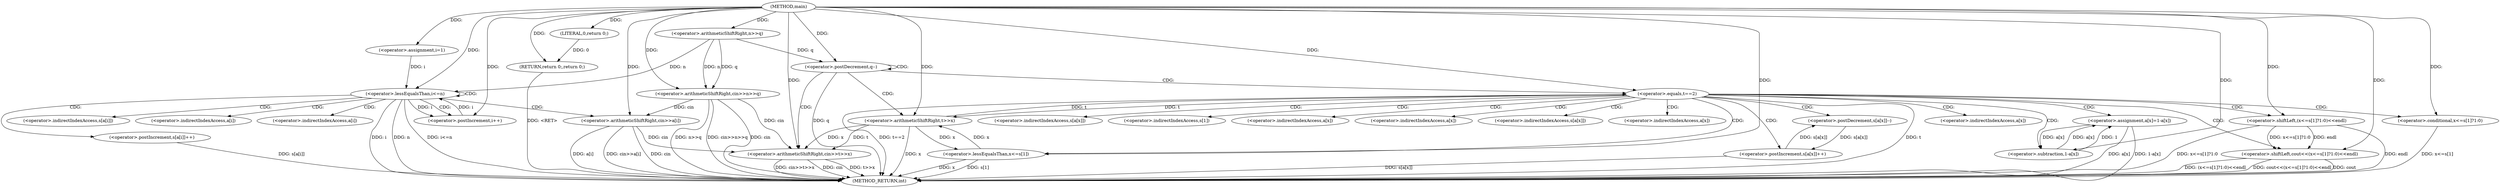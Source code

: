 digraph "main" {  
"1000101" [label = "(METHOD,main)" ]
"1000187" [label = "(METHOD_RETURN,int)" ]
"1000110" [label = "(<operator>.arithmeticShiftRight,cin>>n>>q)" ]
"1000185" [label = "(RETURN,return 0;,return 0;)" ]
"1000116" [label = "(<operator>.assignment,i=1)" ]
"1000119" [label = "(<operator>.lessEqualsThan,i<=n)" ]
"1000122" [label = "(<operator>.postIncrement,i++)" ]
"1000137" [label = "(<operator>.postDecrement,q--)" ]
"1000186" [label = "(LITERAL,0,return 0;)" ]
"1000112" [label = "(<operator>.arithmeticShiftRight,n>>q)" ]
"1000125" [label = "(<operator>.arithmeticShiftRight,cin>>a[i])" ]
"1000130" [label = "(<operator>.postIncrement,s[a[i]]++)" ]
"1000140" [label = "(<operator>.arithmeticShiftRight,cin>>t>>x)" ]
"1000146" [label = "(<operator>.equals,t==2)" ]
"1000149" [label = "(<operator>.shiftLeft,cout<<(x<=s[1]?1:0)<<endl)" ]
"1000142" [label = "(<operator>.arithmeticShiftRight,t>>x)" ]
"1000151" [label = "(<operator>.shiftLeft,(x<=s[1]?1:0)<<endl)" ]
"1000163" [label = "(<operator>.postDecrement,s[a[x]]--)" ]
"1000152" [label = "(<operator>.conditional,x<=s[1]?1:0)" ]
"1000170" [label = "(<operator>.assignment,a[x]=1-a[x])" ]
"1000179" [label = "(<operator>.postIncrement,s[a[x]]++)" ]
"1000153" [label = "(<operator>.lessEqualsThan,x<=s[1])" ]
"1000174" [label = "(<operator>.subtraction,1-a[x])" ]
"1000127" [label = "(<operator>.indirectIndexAccess,a[i])" ]
"1000131" [label = "(<operator>.indirectIndexAccess,s[a[i]])" ]
"1000133" [label = "(<operator>.indirectIndexAccess,a[i])" ]
"1000164" [label = "(<operator>.indirectIndexAccess,s[a[x]])" ]
"1000155" [label = "(<operator>.indirectIndexAccess,s[1])" ]
"1000166" [label = "(<operator>.indirectIndexAccess,a[x])" ]
"1000171" [label = "(<operator>.indirectIndexAccess,a[x])" ]
"1000180" [label = "(<operator>.indirectIndexAccess,s[a[x]])" ]
"1000176" [label = "(<operator>.indirectIndexAccess,a[x])" ]
"1000182" [label = "(<operator>.indirectIndexAccess,a[x])" ]
  "1000110" -> "1000187"  [ label = "DDG: cin"] 
  "1000110" -> "1000187"  [ label = "DDG: n>>q"] 
  "1000110" -> "1000187"  [ label = "DDG: cin>>n>>q"] 
  "1000119" -> "1000187"  [ label = "DDG: i"] 
  "1000119" -> "1000187"  [ label = "DDG: n"] 
  "1000119" -> "1000187"  [ label = "DDG: i<=n"] 
  "1000137" -> "1000187"  [ label = "DDG: q"] 
  "1000140" -> "1000187"  [ label = "DDG: cin"] 
  "1000142" -> "1000187"  [ label = "DDG: x"] 
  "1000140" -> "1000187"  [ label = "DDG: t>>x"] 
  "1000140" -> "1000187"  [ label = "DDG: cin>>t>>x"] 
  "1000146" -> "1000187"  [ label = "DDG: t"] 
  "1000146" -> "1000187"  [ label = "DDG: t==2"] 
  "1000170" -> "1000187"  [ label = "DDG: a[x]"] 
  "1000170" -> "1000187"  [ label = "DDG: 1-a[x]"] 
  "1000179" -> "1000187"  [ label = "DDG: s[a[x]]"] 
  "1000153" -> "1000187"  [ label = "DDG: x"] 
  "1000153" -> "1000187"  [ label = "DDG: s[1]"] 
  "1000152" -> "1000187"  [ label = "DDG: x<=s[1]"] 
  "1000151" -> "1000187"  [ label = "DDG: x<=s[1]?1:0"] 
  "1000149" -> "1000187"  [ label = "DDG: (x<=s[1]?1:0)<<endl"] 
  "1000149" -> "1000187"  [ label = "DDG: cout<<(x<=s[1]?1:0)<<endl"] 
  "1000125" -> "1000187"  [ label = "DDG: cin"] 
  "1000125" -> "1000187"  [ label = "DDG: a[i]"] 
  "1000125" -> "1000187"  [ label = "DDG: cin>>a[i]"] 
  "1000130" -> "1000187"  [ label = "DDG: s[a[i]]"] 
  "1000185" -> "1000187"  [ label = "DDG: <RET>"] 
  "1000149" -> "1000187"  [ label = "DDG: cout"] 
  "1000151" -> "1000187"  [ label = "DDG: endl"] 
  "1000186" -> "1000185"  [ label = "DDG: 0"] 
  "1000101" -> "1000185"  [ label = "DDG: "] 
  "1000101" -> "1000110"  [ label = "DDG: "] 
  "1000112" -> "1000110"  [ label = "DDG: n"] 
  "1000112" -> "1000110"  [ label = "DDG: q"] 
  "1000101" -> "1000116"  [ label = "DDG: "] 
  "1000101" -> "1000186"  [ label = "DDG: "] 
  "1000101" -> "1000112"  [ label = "DDG: "] 
  "1000116" -> "1000119"  [ label = "DDG: i"] 
  "1000122" -> "1000119"  [ label = "DDG: i"] 
  "1000101" -> "1000119"  [ label = "DDG: "] 
  "1000112" -> "1000119"  [ label = "DDG: n"] 
  "1000119" -> "1000122"  [ label = "DDG: i"] 
  "1000101" -> "1000122"  [ label = "DDG: "] 
  "1000112" -> "1000137"  [ label = "DDG: q"] 
  "1000101" -> "1000137"  [ label = "DDG: "] 
  "1000110" -> "1000125"  [ label = "DDG: cin"] 
  "1000101" -> "1000125"  [ label = "DDG: "] 
  "1000110" -> "1000140"  [ label = "DDG: cin"] 
  "1000125" -> "1000140"  [ label = "DDG: cin"] 
  "1000101" -> "1000140"  [ label = "DDG: "] 
  "1000142" -> "1000140"  [ label = "DDG: t"] 
  "1000142" -> "1000140"  [ label = "DDG: x"] 
  "1000146" -> "1000142"  [ label = "DDG: t"] 
  "1000101" -> "1000142"  [ label = "DDG: "] 
  "1000153" -> "1000142"  [ label = "DDG: x"] 
  "1000142" -> "1000146"  [ label = "DDG: t"] 
  "1000101" -> "1000146"  [ label = "DDG: "] 
  "1000101" -> "1000149"  [ label = "DDG: "] 
  "1000151" -> "1000149"  [ label = "DDG: endl"] 
  "1000151" -> "1000149"  [ label = "DDG: x<=s[1]?1:0"] 
  "1000101" -> "1000151"  [ label = "DDG: "] 
  "1000101" -> "1000152"  [ label = "DDG: "] 
  "1000179" -> "1000163"  [ label = "DDG: s[a[x]]"] 
  "1000174" -> "1000170"  [ label = "DDG: a[x]"] 
  "1000174" -> "1000170"  [ label = "DDG: 1"] 
  "1000142" -> "1000153"  [ label = "DDG: x"] 
  "1000101" -> "1000153"  [ label = "DDG: "] 
  "1000163" -> "1000179"  [ label = "DDG: s[a[x]]"] 
  "1000101" -> "1000174"  [ label = "DDG: "] 
  "1000170" -> "1000174"  [ label = "DDG: a[x]"] 
  "1000119" -> "1000125"  [ label = "CDG: "] 
  "1000119" -> "1000127"  [ label = "CDG: "] 
  "1000119" -> "1000119"  [ label = "CDG: "] 
  "1000119" -> "1000133"  [ label = "CDG: "] 
  "1000119" -> "1000122"  [ label = "CDG: "] 
  "1000119" -> "1000131"  [ label = "CDG: "] 
  "1000119" -> "1000130"  [ label = "CDG: "] 
  "1000137" -> "1000142"  [ label = "CDG: "] 
  "1000137" -> "1000137"  [ label = "CDG: "] 
  "1000137" -> "1000146"  [ label = "CDG: "] 
  "1000137" -> "1000140"  [ label = "CDG: "] 
  "1000146" -> "1000153"  [ label = "CDG: "] 
  "1000146" -> "1000164"  [ label = "CDG: "] 
  "1000146" -> "1000174"  [ label = "CDG: "] 
  "1000146" -> "1000182"  [ label = "CDG: "] 
  "1000146" -> "1000152"  [ label = "CDG: "] 
  "1000146" -> "1000166"  [ label = "CDG: "] 
  "1000146" -> "1000180"  [ label = "CDG: "] 
  "1000146" -> "1000149"  [ label = "CDG: "] 
  "1000146" -> "1000163"  [ label = "CDG: "] 
  "1000146" -> "1000155"  [ label = "CDG: "] 
  "1000146" -> "1000151"  [ label = "CDG: "] 
  "1000146" -> "1000170"  [ label = "CDG: "] 
  "1000146" -> "1000171"  [ label = "CDG: "] 
  "1000146" -> "1000179"  [ label = "CDG: "] 
  "1000146" -> "1000176"  [ label = "CDG: "] 
}
